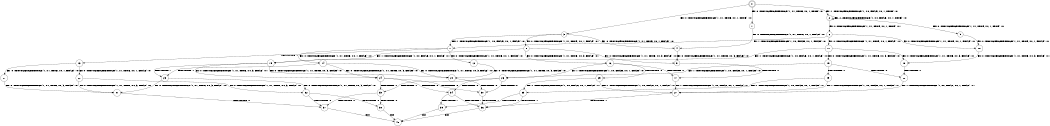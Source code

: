 digraph BCG {
size = "7, 10.5";
center = TRUE;
node [shape = circle];
0 [peripheries = 2];
0 -> 1 [label = "EX !0 !ATOMIC_EXCH_BRANCH (1, +1, TRUE, +0, 1, TRUE) !:0:"];
0 -> 2 [label = "EX !1 !ATOMIC_EXCH_BRANCH (1, +0, FALSE, +0, 1, TRUE) !:0:"];
0 -> 3 [label = "EX !0 !ATOMIC_EXCH_BRANCH (1, +1, TRUE, +0, 1, TRUE) !:0:"];
1 -> 4 [label = "EX !0 !ATOMIC_EXCH_BRANCH (1, +1, TRUE, +0, 1, FALSE) !:0:"];
2 -> 5 [label = "EX !0 !ATOMIC_EXCH_BRANCH (1, +1, TRUE, +0, 1, TRUE) !:0:"];
2 -> 6 [label = "EX !0 !ATOMIC_EXCH_BRANCH (1, +1, TRUE, +0, 1, TRUE) !:0:"];
2 -> 2 [label = "EX !1 !ATOMIC_EXCH_BRANCH (1, +0, FALSE, +0, 1, TRUE) !:0:"];
3 -> 4 [label = "EX !0 !ATOMIC_EXCH_BRANCH (1, +1, TRUE, +0, 1, FALSE) !:0:"];
3 -> 7 [label = "EX !1 !ATOMIC_EXCH_BRANCH (1, +0, FALSE, +0, 1, FALSE) !:0:"];
3 -> 8 [label = "EX !0 !ATOMIC_EXCH_BRANCH (1, +1, TRUE, +0, 1, FALSE) !:0:"];
4 -> 9 [label = "EX !0 !ATOMIC_EXCH_BRANCH (1, +1, TRUE, +0, 3, FALSE) !:0:"];
5 -> 10 [label = "EX !0 !ATOMIC_EXCH_BRANCH (1, +1, TRUE, +0, 1, FALSE) !:0:"];
6 -> 10 [label = "EX !0 !ATOMIC_EXCH_BRANCH (1, +1, TRUE, +0, 1, FALSE) !:0:"];
6 -> 7 [label = "EX !1 !ATOMIC_EXCH_BRANCH (1, +0, FALSE, +0, 1, FALSE) !:0:"];
6 -> 11 [label = "EX !0 !ATOMIC_EXCH_BRANCH (1, +1, TRUE, +0, 1, FALSE) !:0:"];
7 -> 12 [label = "EX !0 !ATOMIC_EXCH_BRANCH (1, +1, TRUE, +0, 1, FALSE) !:0:"];
7 -> 13 [label = "TERMINATE !1"];
7 -> 14 [label = "EX !0 !ATOMIC_EXCH_BRANCH (1, +1, TRUE, +0, 1, FALSE) !:0:"];
8 -> 9 [label = "EX !0 !ATOMIC_EXCH_BRANCH (1, +1, TRUE, +0, 3, FALSE) !:0:"];
8 -> 15 [label = "EX !1 !ATOMIC_EXCH_BRANCH (1, +0, FALSE, +0, 1, FALSE) !:0:"];
8 -> 16 [label = "EX !0 !ATOMIC_EXCH_BRANCH (1, +1, TRUE, +0, 3, FALSE) !:0:"];
9 -> 17 [label = "TERMINATE !0"];
10 -> 18 [label = "EX !0 !ATOMIC_EXCH_BRANCH (1, +1, TRUE, +0, 3, FALSE) !:0:"];
11 -> 18 [label = "EX !0 !ATOMIC_EXCH_BRANCH (1, +1, TRUE, +0, 3, FALSE) !:0:"];
11 -> 15 [label = "EX !1 !ATOMIC_EXCH_BRANCH (1, +0, FALSE, +0, 1, FALSE) !:0:"];
11 -> 19 [label = "EX !0 !ATOMIC_EXCH_BRANCH (1, +1, TRUE, +0, 3, FALSE) !:0:"];
12 -> 20 [label = "EX !0 !ATOMIC_EXCH_BRANCH (1, +1, TRUE, +0, 3, FALSE) !:0:"];
13 -> 21 [label = "EX !0 !ATOMIC_EXCH_BRANCH (1, +1, TRUE, +0, 1, FALSE) !:0:"];
13 -> 22 [label = "EX !0 !ATOMIC_EXCH_BRANCH (1, +1, TRUE, +0, 1, FALSE) !:0:"];
14 -> 20 [label = "EX !0 !ATOMIC_EXCH_BRANCH (1, +1, TRUE, +0, 3, FALSE) !:0:"];
14 -> 23 [label = "TERMINATE !1"];
14 -> 24 [label = "EX !0 !ATOMIC_EXCH_BRANCH (1, +1, TRUE, +0, 3, FALSE) !:0:"];
15 -> 20 [label = "EX !0 !ATOMIC_EXCH_BRANCH (1, +1, TRUE, +0, 3, FALSE) !:0:"];
15 -> 23 [label = "TERMINATE !1"];
15 -> 24 [label = "EX !0 !ATOMIC_EXCH_BRANCH (1, +1, TRUE, +0, 3, FALSE) !:0:"];
16 -> 17 [label = "TERMINATE !0"];
16 -> 25 [label = "TERMINATE !0"];
16 -> 26 [label = "EX !1 !ATOMIC_EXCH_BRANCH (1, +0, FALSE, +0, 1, FALSE) !:0:"];
17 -> 27 [label = "EX !1 !ATOMIC_EXCH_BRANCH (1, +0, FALSE, +0, 1, FALSE) !:1:"];
18 -> 28 [label = "TERMINATE !0"];
19 -> 28 [label = "TERMINATE !0"];
19 -> 29 [label = "TERMINATE !0"];
19 -> 26 [label = "EX !1 !ATOMIC_EXCH_BRANCH (1, +0, FALSE, +0, 1, FALSE) !:0:"];
20 -> 30 [label = "TERMINATE !0"];
21 -> 31 [label = "EX !0 !ATOMIC_EXCH_BRANCH (1, +1, TRUE, +0, 3, FALSE) !:0:"];
22 -> 31 [label = "EX !0 !ATOMIC_EXCH_BRANCH (1, +1, TRUE, +0, 3, FALSE) !:0:"];
22 -> 32 [label = "EX !0 !ATOMIC_EXCH_BRANCH (1, +1, TRUE, +0, 3, FALSE) !:0:"];
23 -> 31 [label = "EX !0 !ATOMIC_EXCH_BRANCH (1, +1, TRUE, +0, 3, FALSE) !:0:"];
23 -> 32 [label = "EX !0 !ATOMIC_EXCH_BRANCH (1, +1, TRUE, +0, 3, FALSE) !:0:"];
24 -> 30 [label = "TERMINATE !0"];
24 -> 33 [label = "TERMINATE !1"];
24 -> 34 [label = "TERMINATE !0"];
25 -> 27 [label = "EX !1 !ATOMIC_EXCH_BRANCH (1, +0, FALSE, +0, 1, FALSE) !:1:"];
25 -> 35 [label = "EX !1 !ATOMIC_EXCH_BRANCH (1, +0, FALSE, +0, 1, FALSE) !:1:"];
26 -> 30 [label = "TERMINATE !0"];
26 -> 33 [label = "TERMINATE !1"];
26 -> 34 [label = "TERMINATE !0"];
27 -> 36 [label = "TERMINATE !1"];
28 -> 27 [label = "EX !1 !ATOMIC_EXCH_BRANCH (1, +0, FALSE, +0, 1, FALSE) !:1:"];
29 -> 27 [label = "EX !1 !ATOMIC_EXCH_BRANCH (1, +0, FALSE, +0, 1, FALSE) !:1:"];
29 -> 35 [label = "EX !1 !ATOMIC_EXCH_BRANCH (1, +0, FALSE, +0, 1, FALSE) !:1:"];
30 -> 36 [label = "TERMINATE !1"];
31 -> 37 [label = "TERMINATE !0"];
32 -> 37 [label = "TERMINATE !0"];
32 -> 38 [label = "TERMINATE !0"];
33 -> 37 [label = "TERMINATE !0"];
33 -> 38 [label = "TERMINATE !0"];
34 -> 36 [label = "TERMINATE !1"];
34 -> 39 [label = "TERMINATE !1"];
35 -> 36 [label = "TERMINATE !1"];
35 -> 39 [label = "TERMINATE !1"];
36 -> 40 [label = "exit"];
37 -> 40 [label = "exit"];
38 -> 40 [label = "exit"];
39 -> 40 [label = "exit"];
}
